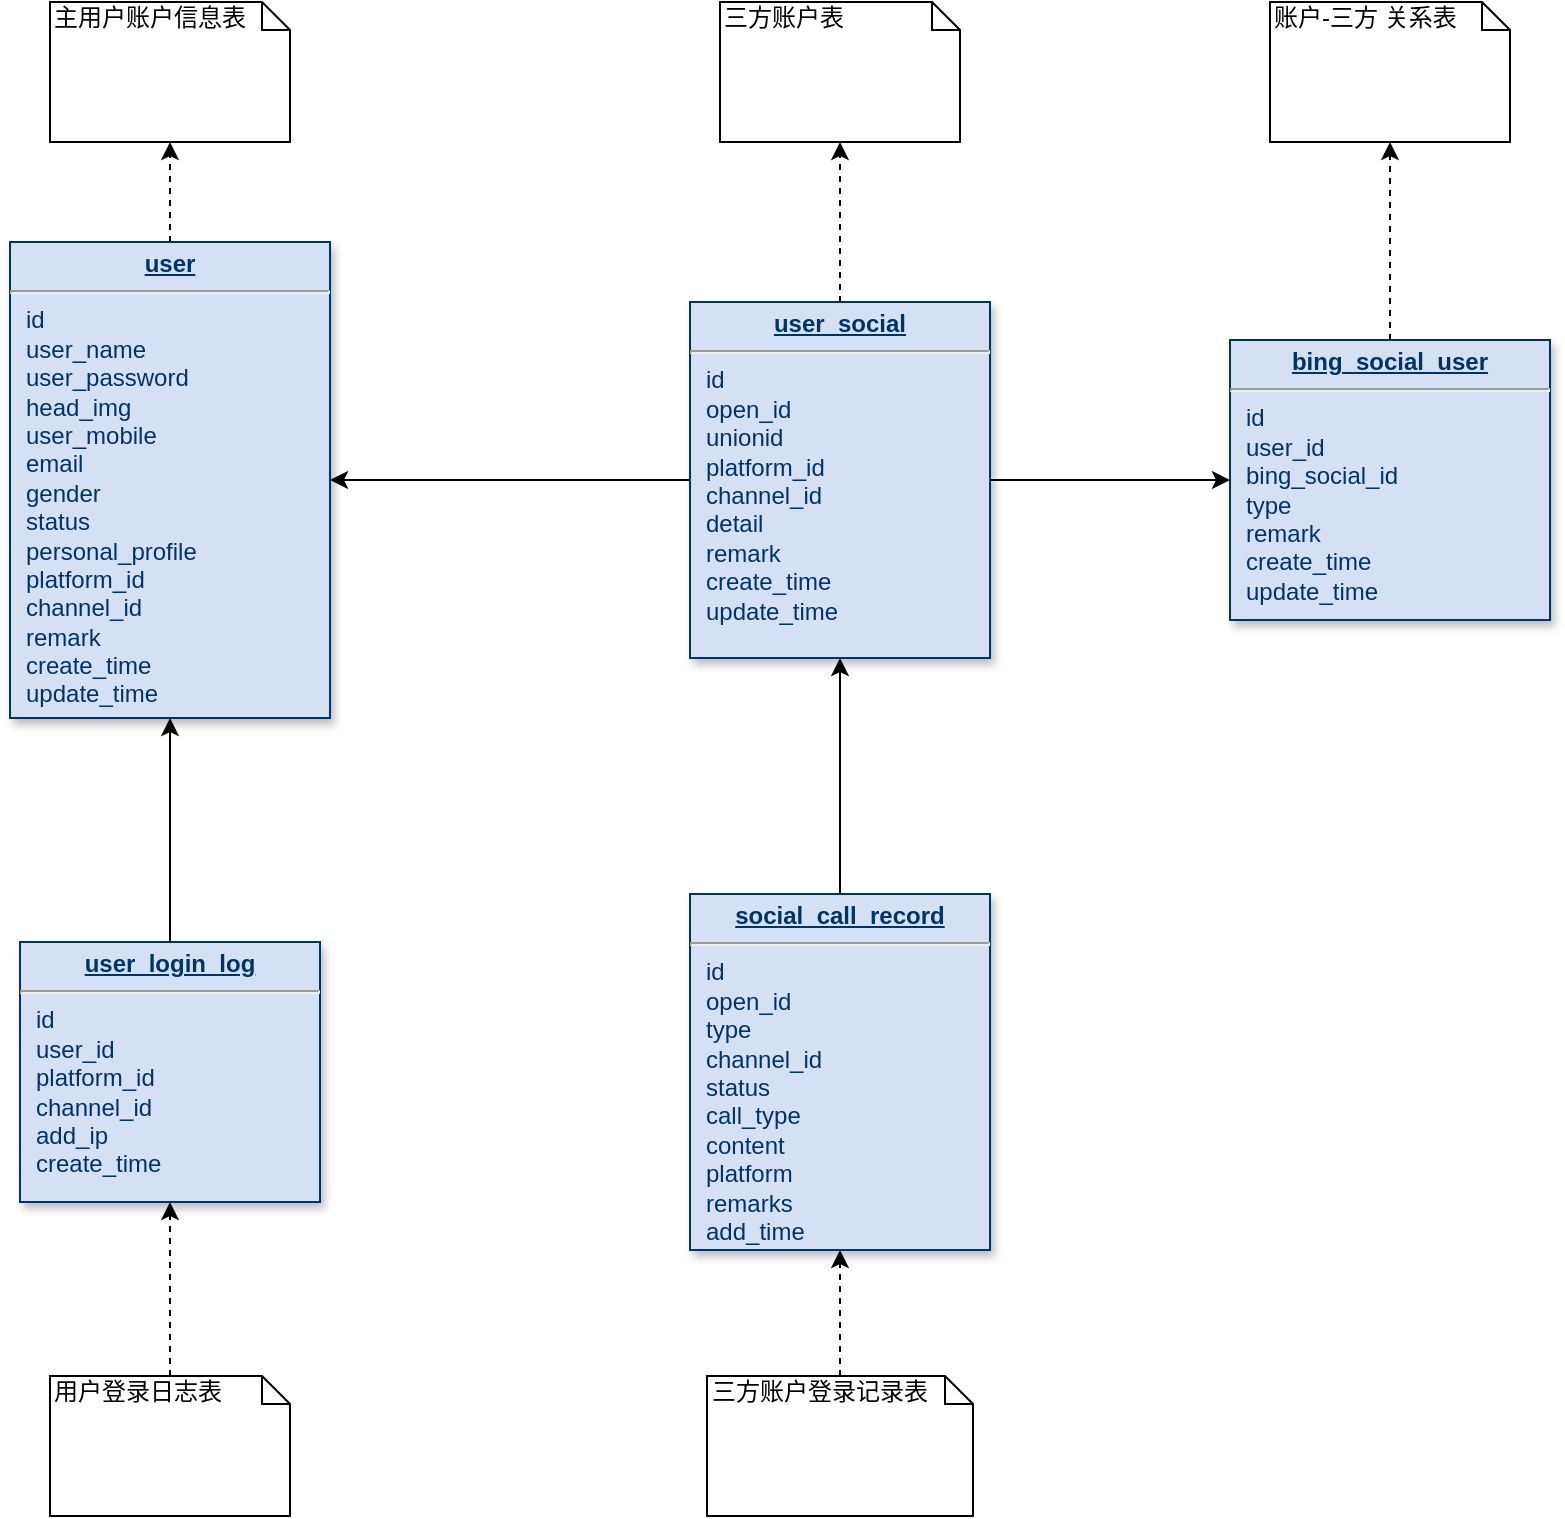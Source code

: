 <mxfile version="11.1.2" type="github"><diagram name="数据库表依赖" id="efa7a0a1-bf9b-a30e-e6df-94a7791c09e9"><mxGraphModel dx="1422" dy="764" grid="1" gridSize="10" guides="1" tooltips="1" connect="1" arrows="1" fold="1" page="1" pageScale="1" pageWidth="1169" pageHeight="1654" background="#ffffff" math="0" shadow="0"><root><mxCell id="0"/><mxCell id="1" parent="0"/><mxCell id="dIg3U4Zxo6jIqsw2P76e-117" style="edgeStyle=orthogonalEdgeStyle;rounded=0;orthogonalLoop=1;jettySize=auto;html=1;entryX=1;entryY=0.5;entryDx=0;entryDy=0;" parent="1" source="19" target="25" edge="1"><mxGeometry relative="1" as="geometry"/></mxCell><mxCell id="dIg3U4Zxo6jIqsw2P76e-119" style="edgeStyle=orthogonalEdgeStyle;rounded=0;orthogonalLoop=1;jettySize=auto;html=1;" parent="1" source="19" target="21" edge="1"><mxGeometry relative="1" as="geometry"/></mxCell><mxCell id="dIg3U4Zxo6jIqsw2P76e-126" style="edgeStyle=orthogonalEdgeStyle;rounded=0;orthogonalLoop=1;jettySize=auto;html=1;entryX=0.5;entryY=1;entryDx=0;entryDy=0;entryPerimeter=0;dashed=1;" parent="1" source="19" target="dIg3U4Zxo6jIqsw2P76e-125" edge="1"><mxGeometry relative="1" as="geometry"/></mxCell><mxCell id="19" value="&lt;p style=&quot;margin: 4px 0px 0px ; text-align: center&quot;&gt;&lt;b&gt;&lt;u&gt;user_social&lt;/u&gt;&lt;/b&gt;&lt;br&gt;&lt;/p&gt;&lt;hr&gt;&lt;p style=&quot;margin: 0px ; margin-left: 8px&quot;&gt;id&lt;br&gt;open_id&lt;/p&gt;&lt;p style=&quot;margin: 0px ; margin-left: 8px&quot;&gt;unionid&lt;br&gt;&lt;/p&gt;&lt;p style=&quot;margin: 0px ; margin-left: 8px&quot;&gt;platform_id&lt;/p&gt;&lt;p style=&quot;margin: 0px ; margin-left: 8px&quot;&gt;channel_id&lt;/p&gt;&lt;p style=&quot;margin: 0px ; margin-left: 8px&quot;&gt;detail&lt;/p&gt;&lt;p style=&quot;margin: 0px ; margin-left: 8px&quot;&gt;remark&lt;br&gt;&lt;/p&gt;&lt;p style=&quot;margin: 0px ; margin-left: 8px&quot;&gt;create_time&lt;br&gt;&lt;/p&gt;&lt;p style=&quot;margin: 0px ; margin-left: 8px&quot;&gt;update_time&lt;br&gt;&lt;/p&gt;" style="verticalAlign=top;align=left;overflow=fill;fontSize=12;fontFamily=Helvetica;html=1;strokeColor=#003366;shadow=1;fillColor=#D4E1F5;fontColor=#003366" parent="1" vertex="1"><mxGeometry x="502" y="290" width="150" height="178" as="geometry"/></mxCell><mxCell id="dIg3U4Zxo6jIqsw2P76e-128" style="edgeStyle=orthogonalEdgeStyle;rounded=0;orthogonalLoop=1;jettySize=auto;html=1;dashed=1;" parent="1" source="21" target="dIg3U4Zxo6jIqsw2P76e-127" edge="1"><mxGeometry relative="1" as="geometry"/></mxCell><mxCell id="21" value="&lt;p style=&quot;margin: 4px 0px 0px ; text-align: center&quot;&gt;&lt;b&gt;&lt;u&gt;bing_social_user&lt;/u&gt;&lt;/b&gt;&lt;br&gt;&lt;/p&gt;&lt;hr&gt;&lt;p style=&quot;margin: 0px ; margin-left: 8px&quot;&gt;id&lt;/p&gt;&lt;p style=&quot;margin: 0px ; margin-left: 8px&quot;&gt;user_id&lt;/p&gt;&lt;p style=&quot;margin: 0px ; margin-left: 8px&quot;&gt;bing_social_id&lt;br&gt;&lt;/p&gt;&lt;p style=&quot;margin: 0px ; margin-left: 8px&quot;&gt;type&lt;/p&gt;&lt;p style=&quot;margin: 0px ; margin-left: 8px&quot;&gt;remark&lt;/p&gt;&lt;p style=&quot;margin: 0px ; margin-left: 8px&quot;&gt;create_time&lt;/p&gt;&lt;p style=&quot;margin: 0px ; margin-left: 8px&quot;&gt;update_time&lt;br&gt;&lt;/p&gt;" style="verticalAlign=top;align=left;overflow=fill;fontSize=12;fontFamily=Helvetica;html=1;strokeColor=#003366;shadow=1;fillColor=#D4E1F5;fontColor=#003366" parent="1" vertex="1"><mxGeometry x="772" y="309" width="160" height="140" as="geometry"/></mxCell><mxCell id="dIg3U4Zxo6jIqsw2P76e-124" style="edgeStyle=orthogonalEdgeStyle;rounded=0;orthogonalLoop=1;jettySize=auto;html=1;dashed=1;" parent="1" source="25" target="dIg3U4Zxo6jIqsw2P76e-122" edge="1"><mxGeometry relative="1" as="geometry"/></mxCell><mxCell id="25" value="&lt;p style=&quot;margin: 4px 0px 0px ; text-align: center&quot;&gt;&lt;b&gt;&lt;u&gt;user&lt;/u&gt;&lt;/b&gt;&lt;br&gt;&lt;/p&gt;&lt;hr&gt;&lt;p style=&quot;margin: 0px ; margin-left: 8px&quot;&gt;id&lt;/p&gt;&lt;p style=&quot;margin: 0px ; margin-left: 8px&quot;&gt;user_name&lt;/p&gt;&lt;p style=&quot;margin: 0px ; margin-left: 8px&quot;&gt;user_password&lt;/p&gt;&lt;p style=&quot;margin: 0px ; margin-left: 8px&quot;&gt;head_img&lt;/p&gt;&lt;p style=&quot;margin: 0px ; margin-left: 8px&quot;&gt;user_mobile&lt;br&gt;&lt;/p&gt;&lt;p style=&quot;margin: 0px ; margin-left: 8px&quot;&gt;email&lt;/p&gt;&lt;p style=&quot;margin: 0px ; margin-left: 8px&quot;&gt;gender&lt;/p&gt;&lt;p style=&quot;margin: 0px ; margin-left: 8px&quot;&gt;status&lt;/p&gt;&lt;p style=&quot;margin: 0px ; margin-left: 8px&quot;&gt;personal_profile&lt;br&gt;&lt;/p&gt;&lt;p style=&quot;margin: 0px ; margin-left: 8px&quot;&gt;platform_id&lt;br&gt;&lt;/p&gt;&lt;p style=&quot;margin: 0px ; margin-left: 8px&quot;&gt;channel_id&lt;br&gt;&lt;/p&gt;&lt;p style=&quot;margin: 0px ; margin-left: 8px&quot;&gt;remark&lt;br&gt;&lt;/p&gt;&lt;p style=&quot;margin: 0px ; margin-left: 8px&quot;&gt;create_time&lt;br&gt;&lt;/p&gt;&lt;p style=&quot;margin: 0px ; margin-left: 8px&quot;&gt;update_time&lt;br&gt;&lt;/p&gt;" style="verticalAlign=top;align=left;overflow=fill;fontSize=12;fontFamily=Helvetica;html=1;strokeColor=#003366;shadow=1;fillColor=#D4E1F5;fontColor=#003366" parent="1" vertex="1"><mxGeometry x="162" y="260" width="160" height="238" as="geometry"/></mxCell><mxCell id="dIg3U4Zxo6jIqsw2P76e-121" style="edgeStyle=orthogonalEdgeStyle;rounded=0;orthogonalLoop=1;jettySize=auto;html=1;entryX=0.5;entryY=1;entryDx=0;entryDy=0;" parent="1" source="dIg3U4Zxo6jIqsw2P76e-115" target="19" edge="1"><mxGeometry relative="1" as="geometry"/></mxCell><mxCell id="dIg3U4Zxo6jIqsw2P76e-115" value="&lt;p style=&quot;margin: 4px 0px 0px ; text-align: center&quot;&gt;&lt;b&gt;&lt;u&gt;social_call_record&lt;/u&gt;&lt;/b&gt;&lt;br&gt;&lt;/p&gt;&lt;hr&gt;&lt;p style=&quot;margin: 0px ; margin-left: 8px&quot;&gt;id&lt;br&gt;open_id&lt;/p&gt;&lt;p style=&quot;margin: 0px ; margin-left: 8px&quot;&gt;type&lt;br&gt;&lt;/p&gt;&lt;p style=&quot;margin: 0px ; margin-left: 8px&quot;&gt;channel_id&lt;/p&gt;&lt;p style=&quot;margin: 0px ; margin-left: 8px&quot;&gt;status&lt;/p&gt;&lt;p style=&quot;margin: 0px ; margin-left: 8px&quot;&gt;call_type&lt;/p&gt;&lt;p style=&quot;margin: 0px ; margin-left: 8px&quot;&gt;content&lt;br&gt;&lt;/p&gt;&lt;p style=&quot;margin: 0px ; margin-left: 8px&quot;&gt;platform&lt;br&gt;&lt;/p&gt;&lt;p style=&quot;margin: 0px ; margin-left: 8px&quot;&gt;remarks&lt;br&gt;&lt;/p&gt;&lt;p style=&quot;margin: 0px ; margin-left: 8px&quot;&gt;add_time&lt;br&gt;&lt;/p&gt;" style="verticalAlign=top;align=left;overflow=fill;fontSize=12;fontFamily=Helvetica;html=1;strokeColor=#003366;shadow=1;fillColor=#D4E1F5;fontColor=#003366" parent="1" vertex="1"><mxGeometry x="502" y="586" width="150" height="178" as="geometry"/></mxCell><mxCell id="dIg3U4Zxo6jIqsw2P76e-120" style="edgeStyle=orthogonalEdgeStyle;rounded=0;orthogonalLoop=1;jettySize=auto;html=1;" parent="1" source="dIg3U4Zxo6jIqsw2P76e-116" target="25" edge="1"><mxGeometry relative="1" as="geometry"/></mxCell><mxCell id="dIg3U4Zxo6jIqsw2P76e-116" value="&lt;p style=&quot;margin: 4px 0px 0px ; text-align: center&quot;&gt;&lt;b&gt;&lt;u&gt;user_login_log&lt;/u&gt;&lt;/b&gt;&lt;br&gt;&lt;/p&gt;&lt;hr&gt;&lt;p style=&quot;margin: 0px ; margin-left: 8px&quot;&gt;id&lt;br&gt;user_id&lt;/p&gt;&lt;p style=&quot;margin: 0px ; margin-left: 8px&quot;&gt;platform_id&lt;br&gt;&lt;/p&gt;&lt;p style=&quot;margin: 0px ; margin-left: 8px&quot;&gt;channel_id&lt;/p&gt;&lt;p style=&quot;margin: 0px ; margin-left: 8px&quot;&gt;add_ip&lt;/p&gt;&lt;p style=&quot;margin: 0px ; margin-left: 8px&quot;&gt;create_time&lt;/p&gt;" style="verticalAlign=top;align=left;overflow=fill;fontSize=12;fontFamily=Helvetica;html=1;strokeColor=#003366;shadow=1;fillColor=#D4E1F5;fontColor=#003366" parent="1" vertex="1"><mxGeometry x="167" y="610" width="150" height="130" as="geometry"/></mxCell><mxCell id="dIg3U4Zxo6jIqsw2P76e-122" value="主用户账户信息表" style="shape=note;whiteSpace=wrap;html=1;size=14;verticalAlign=top;align=left;spacingTop=-6;" parent="1" vertex="1"><mxGeometry x="182" y="140" width="120" height="70" as="geometry"/></mxCell><mxCell id="dIg3U4Zxo6jIqsw2P76e-125" value="三方账户表" style="shape=note;whiteSpace=wrap;html=1;size=14;verticalAlign=top;align=left;spacingTop=-6;" parent="1" vertex="1"><mxGeometry x="517" y="140" width="120" height="70" as="geometry"/></mxCell><mxCell id="dIg3U4Zxo6jIqsw2P76e-127" value="账户-三方&amp;nbsp;关系表" style="shape=note;whiteSpace=wrap;html=1;size=14;verticalAlign=top;align=left;spacingTop=-6;" parent="1" vertex="1"><mxGeometry x="792" y="140" width="120" height="70" as="geometry"/></mxCell><mxCell id="dIg3U4Zxo6jIqsw2P76e-130" style="edgeStyle=orthogonalEdgeStyle;rounded=0;orthogonalLoop=1;jettySize=auto;html=1;entryX=0.5;entryY=1;entryDx=0;entryDy=0;dashed=1;" parent="1" source="dIg3U4Zxo6jIqsw2P76e-129" target="dIg3U4Zxo6jIqsw2P76e-116" edge="1"><mxGeometry relative="1" as="geometry"/></mxCell><mxCell id="dIg3U4Zxo6jIqsw2P76e-129" value="用户登录日志表" style="shape=note;whiteSpace=wrap;html=1;size=14;verticalAlign=top;align=left;spacingTop=-6;" parent="1" vertex="1"><mxGeometry x="182" y="827" width="120" height="70" as="geometry"/></mxCell><mxCell id="dIg3U4Zxo6jIqsw2P76e-132" style="edgeStyle=orthogonalEdgeStyle;rounded=0;orthogonalLoop=1;jettySize=auto;html=1;entryX=0.5;entryY=1;entryDx=0;entryDy=0;dashed=1;" parent="1" source="dIg3U4Zxo6jIqsw2P76e-131" target="dIg3U4Zxo6jIqsw2P76e-115" edge="1"><mxGeometry relative="1" as="geometry"/></mxCell><mxCell id="dIg3U4Zxo6jIqsw2P76e-131" value="三方账户登录记录表" style="shape=note;whiteSpace=wrap;html=1;size=14;verticalAlign=top;align=left;spacingTop=-6;" parent="1" vertex="1"><mxGeometry x="510.5" y="827" width="133" height="70" as="geometry"/></mxCell></root></mxGraphModel></diagram></mxfile>